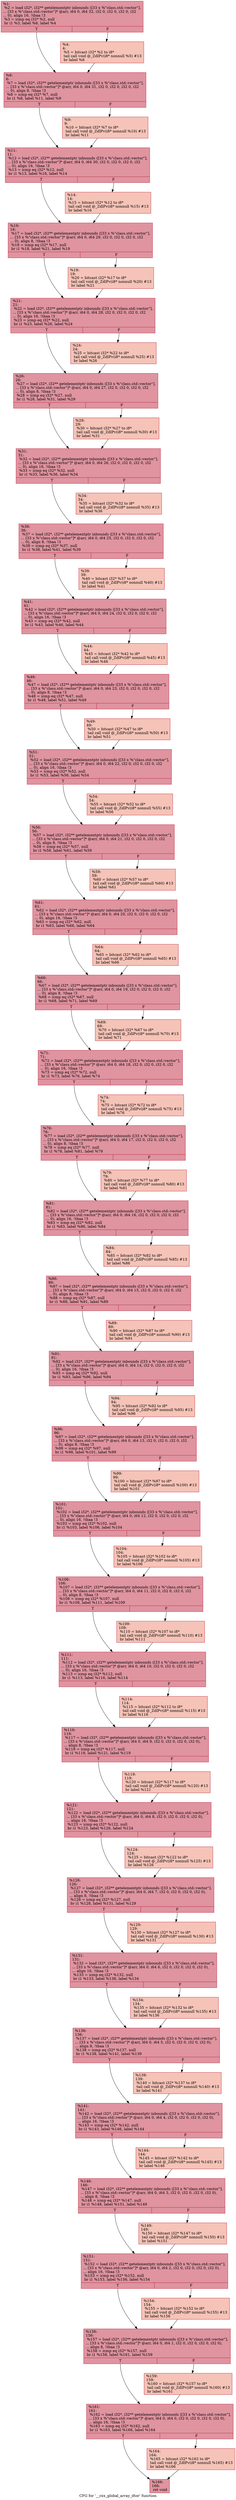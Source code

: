 digraph "CFG for '__cxx_global_array_dtor' function" {
	label="CFG for '__cxx_global_array_dtor' function";

	Node0x561c498473d0 [shape=record,color="#b70d28ff", style=filled, fillcolor="#b70d2870",label="{%1:\l  %2 = load i32*, i32** getelementptr inbounds ([33 x %\"class.std::vector\"],\l... [33 x %\"class.std::vector\"]* @arr, i64 0, i64 32, i32 0, i32 0, i32 0, i32\l... 0), align 16, !tbaa !3\l  %3 = icmp eq i32* %2, null\l  br i1 %3, label %6, label %4\l|{<s0>T|<s1>F}}"];
	Node0x561c498473d0:s0 -> Node0x561c498482a0;
	Node0x561c498473d0:s1 -> Node0x561c49848330;
	Node0x561c49848330 [shape=record,color="#b70d28ff", style=filled, fillcolor="#e8765c70",label="{%4:\l4:                                                \l  %5 = bitcast i32* %2 to i8*\l  tail call void @_ZdlPv(i8* nonnull %5) #13\l  br label %6\l}"];
	Node0x561c49848330 -> Node0x561c498482a0;
	Node0x561c498482a0 [shape=record,color="#b70d28ff", style=filled, fillcolor="#b70d2870",label="{%6:\l6:                                                \l  %7 = load i32*, i32** getelementptr inbounds ([33 x %\"class.std::vector\"],\l... [33 x %\"class.std::vector\"]* @arr, i64 0, i64 31, i32 0, i32 0, i32 0, i32\l... 0), align 8, !tbaa !3\l  %8 = icmp eq i32* %7, null\l  br i1 %8, label %11, label %9\l|{<s0>T|<s1>F}}"];
	Node0x561c498482a0:s0 -> Node0x561c49848470;
	Node0x561c498482a0:s1 -> Node0x561c498490a0;
	Node0x561c498490a0 [shape=record,color="#b70d28ff", style=filled, fillcolor="#e8765c70",label="{%9:\l9:                                                \l  %10 = bitcast i32* %7 to i8*\l  tail call void @_ZdlPv(i8* nonnull %10) #13\l  br label %11\l}"];
	Node0x561c498490a0 -> Node0x561c49848470;
	Node0x561c49848470 [shape=record,color="#b70d28ff", style=filled, fillcolor="#b70d2870",label="{%11:\l11:                                               \l  %12 = load i32*, i32** getelementptr inbounds ([33 x %\"class.std::vector\"],\l... [33 x %\"class.std::vector\"]* @arr, i64 0, i64 30, i32 0, i32 0, i32 0, i32\l... 0), align 16, !tbaa !3\l  %13 = icmp eq i32* %12, null\l  br i1 %13, label %16, label %14\l|{<s0>T|<s1>F}}"];
	Node0x561c49848470:s0 -> Node0x561c49849610;
	Node0x561c49848470:s1 -> Node0x561c49849660;
	Node0x561c49849660 [shape=record,color="#b70d28ff", style=filled, fillcolor="#e8765c70",label="{%14:\l14:                                               \l  %15 = bitcast i32* %12 to i8*\l  tail call void @_ZdlPv(i8* nonnull %15) #13\l  br label %16\l}"];
	Node0x561c49849660 -> Node0x561c49849610;
	Node0x561c49849610 [shape=record,color="#b70d28ff", style=filled, fillcolor="#b70d2870",label="{%16:\l16:                                               \l  %17 = load i32*, i32** getelementptr inbounds ([33 x %\"class.std::vector\"],\l... [33 x %\"class.std::vector\"]* @arr, i64 0, i64 29, i32 0, i32 0, i32 0, i32\l... 0), align 8, !tbaa !3\l  %18 = icmp eq i32* %17, null\l  br i1 %18, label %21, label %19\l|{<s0>T|<s1>F}}"];
	Node0x561c49849610:s0 -> Node0x561c49849c10;
	Node0x561c49849610:s1 -> Node0x561c49849c60;
	Node0x561c49849c60 [shape=record,color="#b70d28ff", style=filled, fillcolor="#e8765c70",label="{%19:\l19:                                               \l  %20 = bitcast i32* %17 to i8*\l  tail call void @_ZdlPv(i8* nonnull %20) #13\l  br label %21\l}"];
	Node0x561c49849c60 -> Node0x561c49849c10;
	Node0x561c49849c10 [shape=record,color="#b70d28ff", style=filled, fillcolor="#b70d2870",label="{%21:\l21:                                               \l  %22 = load i32*, i32** getelementptr inbounds ([33 x %\"class.std::vector\"],\l... [33 x %\"class.std::vector\"]* @arr, i64 0, i64 28, i32 0, i32 0, i32 0, i32\l... 0), align 16, !tbaa !3\l  %23 = icmp eq i32* %22, null\l  br i1 %23, label %26, label %24\l|{<s0>T|<s1>F}}"];
	Node0x561c49849c10:s0 -> Node0x561c4984a190;
	Node0x561c49849c10:s1 -> Node0x561c4984a1e0;
	Node0x561c4984a1e0 [shape=record,color="#b70d28ff", style=filled, fillcolor="#e8765c70",label="{%24:\l24:                                               \l  %25 = bitcast i32* %22 to i8*\l  tail call void @_ZdlPv(i8* nonnull %25) #13\l  br label %26\l}"];
	Node0x561c4984a1e0 -> Node0x561c4984a190;
	Node0x561c4984a190 [shape=record,color="#b70d28ff", style=filled, fillcolor="#b70d2870",label="{%26:\l26:                                               \l  %27 = load i32*, i32** getelementptr inbounds ([33 x %\"class.std::vector\"],\l... [33 x %\"class.std::vector\"]* @arr, i64 0, i64 27, i32 0, i32 0, i32 0, i32\l... 0), align 8, !tbaa !3\l  %28 = icmp eq i32* %27, null\l  br i1 %28, label %31, label %29\l|{<s0>T|<s1>F}}"];
	Node0x561c4984a190:s0 -> Node0x561c4984a710;
	Node0x561c4984a190:s1 -> Node0x561c4984a760;
	Node0x561c4984a760 [shape=record,color="#b70d28ff", style=filled, fillcolor="#e8765c70",label="{%29:\l29:                                               \l  %30 = bitcast i32* %27 to i8*\l  tail call void @_ZdlPv(i8* nonnull %30) #13\l  br label %31\l}"];
	Node0x561c4984a760 -> Node0x561c4984a710;
	Node0x561c4984a710 [shape=record,color="#b70d28ff", style=filled, fillcolor="#b70d2870",label="{%31:\l31:                                               \l  %32 = load i32*, i32** getelementptr inbounds ([33 x %\"class.std::vector\"],\l... [33 x %\"class.std::vector\"]* @arr, i64 0, i64 26, i32 0, i32 0, i32 0, i32\l... 0), align 16, !tbaa !3\l  %33 = icmp eq i32* %32, null\l  br i1 %33, label %36, label %34\l|{<s0>T|<s1>F}}"];
	Node0x561c4984a710:s0 -> Node0x561c4984aea0;
	Node0x561c4984a710:s1 -> Node0x561c4984aef0;
	Node0x561c4984aef0 [shape=record,color="#b70d28ff", style=filled, fillcolor="#e8765c70",label="{%34:\l34:                                               \l  %35 = bitcast i32* %32 to i8*\l  tail call void @_ZdlPv(i8* nonnull %35) #13\l  br label %36\l}"];
	Node0x561c4984aef0 -> Node0x561c4984aea0;
	Node0x561c4984aea0 [shape=record,color="#b70d28ff", style=filled, fillcolor="#b70d2870",label="{%36:\l36:                                               \l  %37 = load i32*, i32** getelementptr inbounds ([33 x %\"class.std::vector\"],\l... [33 x %\"class.std::vector\"]* @arr, i64 0, i64 25, i32 0, i32 0, i32 0, i32\l... 0), align 8, !tbaa !3\l  %38 = icmp eq i32* %37, null\l  br i1 %38, label %41, label %39\l|{<s0>T|<s1>F}}"];
	Node0x561c4984aea0:s0 -> Node0x561c4984b310;
	Node0x561c4984aea0:s1 -> Node0x561c4984b360;
	Node0x561c4984b360 [shape=record,color="#b70d28ff", style=filled, fillcolor="#e8765c70",label="{%39:\l39:                                               \l  %40 = bitcast i32* %37 to i8*\l  tail call void @_ZdlPv(i8* nonnull %40) #13\l  br label %41\l}"];
	Node0x561c4984b360 -> Node0x561c4984b310;
	Node0x561c4984b310 [shape=record,color="#b70d28ff", style=filled, fillcolor="#b70d2870",label="{%41:\l41:                                               \l  %42 = load i32*, i32** getelementptr inbounds ([33 x %\"class.std::vector\"],\l... [33 x %\"class.std::vector\"]* @arr, i64 0, i64 24, i32 0, i32 0, i32 0, i32\l... 0), align 16, !tbaa !3\l  %43 = icmp eq i32* %42, null\l  br i1 %43, label %46, label %44\l|{<s0>T|<s1>F}}"];
	Node0x561c4984b310:s0 -> Node0x561c4984b890;
	Node0x561c4984b310:s1 -> Node0x561c4984b8e0;
	Node0x561c4984b8e0 [shape=record,color="#b70d28ff", style=filled, fillcolor="#e8765c70",label="{%44:\l44:                                               \l  %45 = bitcast i32* %42 to i8*\l  tail call void @_ZdlPv(i8* nonnull %45) #13\l  br label %46\l}"];
	Node0x561c4984b8e0 -> Node0x561c4984b890;
	Node0x561c4984b890 [shape=record,color="#b70d28ff", style=filled, fillcolor="#b70d2870",label="{%46:\l46:                                               \l  %47 = load i32*, i32** getelementptr inbounds ([33 x %\"class.std::vector\"],\l... [33 x %\"class.std::vector\"]* @arr, i64 0, i64 23, i32 0, i32 0, i32 0, i32\l... 0), align 8, !tbaa !3\l  %48 = icmp eq i32* %47, null\l  br i1 %48, label %51, label %49\l|{<s0>T|<s1>F}}"];
	Node0x561c4984b890:s0 -> Node0x561c4984be10;
	Node0x561c4984b890:s1 -> Node0x561c4984be60;
	Node0x561c4984be60 [shape=record,color="#b70d28ff", style=filled, fillcolor="#e8765c70",label="{%49:\l49:                                               \l  %50 = bitcast i32* %47 to i8*\l  tail call void @_ZdlPv(i8* nonnull %50) #13\l  br label %51\l}"];
	Node0x561c4984be60 -> Node0x561c4984be10;
	Node0x561c4984be10 [shape=record,color="#b70d28ff", style=filled, fillcolor="#b70d2870",label="{%51:\l51:                                               \l  %52 = load i32*, i32** getelementptr inbounds ([33 x %\"class.std::vector\"],\l... [33 x %\"class.std::vector\"]* @arr, i64 0, i64 22, i32 0, i32 0, i32 0, i32\l... 0), align 16, !tbaa !3\l  %53 = icmp eq i32* %52, null\l  br i1 %53, label %56, label %54\l|{<s0>T|<s1>F}}"];
	Node0x561c4984be10:s0 -> Node0x561c4984c390;
	Node0x561c4984be10:s1 -> Node0x561c4984c3e0;
	Node0x561c4984c3e0 [shape=record,color="#b70d28ff", style=filled, fillcolor="#e8765c70",label="{%54:\l54:                                               \l  %55 = bitcast i32* %52 to i8*\l  tail call void @_ZdlPv(i8* nonnull %55) #13\l  br label %56\l}"];
	Node0x561c4984c3e0 -> Node0x561c4984c390;
	Node0x561c4984c390 [shape=record,color="#b70d28ff", style=filled, fillcolor="#b70d2870",label="{%56:\l56:                                               \l  %57 = load i32*, i32** getelementptr inbounds ([33 x %\"class.std::vector\"],\l... [33 x %\"class.std::vector\"]* @arr, i64 0, i64 21, i32 0, i32 0, i32 0, i32\l... 0), align 8, !tbaa !3\l  %58 = icmp eq i32* %57, null\l  br i1 %58, label %61, label %59\l|{<s0>T|<s1>F}}"];
	Node0x561c4984c390:s0 -> Node0x561c4984c910;
	Node0x561c4984c390:s1 -> Node0x561c4984c960;
	Node0x561c4984c960 [shape=record,color="#b70d28ff", style=filled, fillcolor="#e8765c70",label="{%59:\l59:                                               \l  %60 = bitcast i32* %57 to i8*\l  tail call void @_ZdlPv(i8* nonnull %60) #13\l  br label %61\l}"];
	Node0x561c4984c960 -> Node0x561c4984c910;
	Node0x561c4984c910 [shape=record,color="#b70d28ff", style=filled, fillcolor="#b70d2870",label="{%61:\l61:                                               \l  %62 = load i32*, i32** getelementptr inbounds ([33 x %\"class.std::vector\"],\l... [33 x %\"class.std::vector\"]* @arr, i64 0, i64 20, i32 0, i32 0, i32 0, i32\l... 0), align 16, !tbaa !3\l  %63 = icmp eq i32* %62, null\l  br i1 %63, label %66, label %64\l|{<s0>T|<s1>F}}"];
	Node0x561c4984c910:s0 -> Node0x561c4984ce90;
	Node0x561c4984c910:s1 -> Node0x561c4984cee0;
	Node0x561c4984cee0 [shape=record,color="#b70d28ff", style=filled, fillcolor="#e8765c70",label="{%64:\l64:                                               \l  %65 = bitcast i32* %62 to i8*\l  tail call void @_ZdlPv(i8* nonnull %65) #13\l  br label %66\l}"];
	Node0x561c4984cee0 -> Node0x561c4984ce90;
	Node0x561c4984ce90 [shape=record,color="#b70d28ff", style=filled, fillcolor="#b70d2870",label="{%66:\l66:                                               \l  %67 = load i32*, i32** getelementptr inbounds ([33 x %\"class.std::vector\"],\l... [33 x %\"class.std::vector\"]* @arr, i64 0, i64 19, i32 0, i32 0, i32 0, i32\l... 0), align 8, !tbaa !3\l  %68 = icmp eq i32* %67, null\l  br i1 %68, label %71, label %69\l|{<s0>T|<s1>F}}"];
	Node0x561c4984ce90:s0 -> Node0x561c4984d820;
	Node0x561c4984ce90:s1 -> Node0x561c4984d870;
	Node0x561c4984d870 [shape=record,color="#b70d28ff", style=filled, fillcolor="#e8765c70",label="{%69:\l69:                                               \l  %70 = bitcast i32* %67 to i8*\l  tail call void @_ZdlPv(i8* nonnull %70) #13\l  br label %71\l}"];
	Node0x561c4984d870 -> Node0x561c4984d820;
	Node0x561c4984d820 [shape=record,color="#b70d28ff", style=filled, fillcolor="#b70d2870",label="{%71:\l71:                                               \l  %72 = load i32*, i32** getelementptr inbounds ([33 x %\"class.std::vector\"],\l... [33 x %\"class.std::vector\"]* @arr, i64 0, i64 18, i32 0, i32 0, i32 0, i32\l... 0), align 16, !tbaa !3\l  %73 = icmp eq i32* %72, null\l  br i1 %73, label %76, label %74\l|{<s0>T|<s1>F}}"];
	Node0x561c4984d820:s0 -> Node0x561c4984dda0;
	Node0x561c4984d820:s1 -> Node0x561c4984ddf0;
	Node0x561c4984ddf0 [shape=record,color="#b70d28ff", style=filled, fillcolor="#e8765c70",label="{%74:\l74:                                               \l  %75 = bitcast i32* %72 to i8*\l  tail call void @_ZdlPv(i8* nonnull %75) #13\l  br label %76\l}"];
	Node0x561c4984ddf0 -> Node0x561c4984dda0;
	Node0x561c4984dda0 [shape=record,color="#b70d28ff", style=filled, fillcolor="#b70d2870",label="{%76:\l76:                                               \l  %77 = load i32*, i32** getelementptr inbounds ([33 x %\"class.std::vector\"],\l... [33 x %\"class.std::vector\"]* @arr, i64 0, i64 17, i32 0, i32 0, i32 0, i32\l... 0), align 8, !tbaa !3\l  %78 = icmp eq i32* %77, null\l  br i1 %78, label %81, label %79\l|{<s0>T|<s1>F}}"];
	Node0x561c4984dda0:s0 -> Node0x561c4984e320;
	Node0x561c4984dda0:s1 -> Node0x561c4984e370;
	Node0x561c4984e370 [shape=record,color="#b70d28ff", style=filled, fillcolor="#e8765c70",label="{%79:\l79:                                               \l  %80 = bitcast i32* %77 to i8*\l  tail call void @_ZdlPv(i8* nonnull %80) #13\l  br label %81\l}"];
	Node0x561c4984e370 -> Node0x561c4984e320;
	Node0x561c4984e320 [shape=record,color="#b70d28ff", style=filled, fillcolor="#b70d2870",label="{%81:\l81:                                               \l  %82 = load i32*, i32** getelementptr inbounds ([33 x %\"class.std::vector\"],\l... [33 x %\"class.std::vector\"]* @arr, i64 0, i64 16, i32 0, i32 0, i32 0, i32\l... 0), align 16, !tbaa !3\l  %83 = icmp eq i32* %82, null\l  br i1 %83, label %86, label %84\l|{<s0>T|<s1>F}}"];
	Node0x561c4984e320:s0 -> Node0x561c4984e8a0;
	Node0x561c4984e320:s1 -> Node0x561c4984e8f0;
	Node0x561c4984e8f0 [shape=record,color="#b70d28ff", style=filled, fillcolor="#e8765c70",label="{%84:\l84:                                               \l  %85 = bitcast i32* %82 to i8*\l  tail call void @_ZdlPv(i8* nonnull %85) #13\l  br label %86\l}"];
	Node0x561c4984e8f0 -> Node0x561c4984e8a0;
	Node0x561c4984e8a0 [shape=record,color="#b70d28ff", style=filled, fillcolor="#b70d2870",label="{%86:\l86:                                               \l  %87 = load i32*, i32** getelementptr inbounds ([33 x %\"class.std::vector\"],\l... [33 x %\"class.std::vector\"]* @arr, i64 0, i64 15, i32 0, i32 0, i32 0, i32\l... 0), align 8, !tbaa !3\l  %88 = icmp eq i32* %87, null\l  br i1 %88, label %91, label %89\l|{<s0>T|<s1>F}}"];
	Node0x561c4984e8a0:s0 -> Node0x561c4984ee20;
	Node0x561c4984e8a0:s1 -> Node0x561c4984ee70;
	Node0x561c4984ee70 [shape=record,color="#b70d28ff", style=filled, fillcolor="#e8765c70",label="{%89:\l89:                                               \l  %90 = bitcast i32* %87 to i8*\l  tail call void @_ZdlPv(i8* nonnull %90) #13\l  br label %91\l}"];
	Node0x561c4984ee70 -> Node0x561c4984ee20;
	Node0x561c4984ee20 [shape=record,color="#b70d28ff", style=filled, fillcolor="#b70d2870",label="{%91:\l91:                                               \l  %92 = load i32*, i32** getelementptr inbounds ([33 x %\"class.std::vector\"],\l... [33 x %\"class.std::vector\"]* @arr, i64 0, i64 14, i32 0, i32 0, i32 0, i32\l... 0), align 16, !tbaa !3\l  %93 = icmp eq i32* %92, null\l  br i1 %93, label %96, label %94\l|{<s0>T|<s1>F}}"];
	Node0x561c4984ee20:s0 -> Node0x561c4984f3a0;
	Node0x561c4984ee20:s1 -> Node0x561c4984f3f0;
	Node0x561c4984f3f0 [shape=record,color="#b70d28ff", style=filled, fillcolor="#e8765c70",label="{%94:\l94:                                               \l  %95 = bitcast i32* %92 to i8*\l  tail call void @_ZdlPv(i8* nonnull %95) #13\l  br label %96\l}"];
	Node0x561c4984f3f0 -> Node0x561c4984f3a0;
	Node0x561c4984f3a0 [shape=record,color="#b70d28ff", style=filled, fillcolor="#b70d2870",label="{%96:\l96:                                               \l  %97 = load i32*, i32** getelementptr inbounds ([33 x %\"class.std::vector\"],\l... [33 x %\"class.std::vector\"]* @arr, i64 0, i64 13, i32 0, i32 0, i32 0, i32\l... 0), align 8, !tbaa !3\l  %98 = icmp eq i32* %97, null\l  br i1 %98, label %101, label %99\l|{<s0>T|<s1>F}}"];
	Node0x561c4984f3a0:s0 -> Node0x561c4984f920;
	Node0x561c4984f3a0:s1 -> Node0x561c4984f970;
	Node0x561c4984f970 [shape=record,color="#b70d28ff", style=filled, fillcolor="#e8765c70",label="{%99:\l99:                                               \l  %100 = bitcast i32* %97 to i8*\l  tail call void @_ZdlPv(i8* nonnull %100) #13\l  br label %101\l}"];
	Node0x561c4984f970 -> Node0x561c4984f920;
	Node0x561c4984f920 [shape=record,color="#b70d28ff", style=filled, fillcolor="#b70d2870",label="{%101:\l101:                                              \l  %102 = load i32*, i32** getelementptr inbounds ([33 x %\"class.std::vector\"],\l... [33 x %\"class.std::vector\"]* @arr, i64 0, i64 12, i32 0, i32 0, i32 0, i32\l... 0), align 16, !tbaa !3\l  %103 = icmp eq i32* %102, null\l  br i1 %103, label %106, label %104\l|{<s0>T|<s1>F}}"];
	Node0x561c4984f920:s0 -> Node0x561c4984fea0;
	Node0x561c4984f920:s1 -> Node0x561c4984fef0;
	Node0x561c4984fef0 [shape=record,color="#b70d28ff", style=filled, fillcolor="#e8765c70",label="{%104:\l104:                                              \l  %105 = bitcast i32* %102 to i8*\l  tail call void @_ZdlPv(i8* nonnull %105) #13\l  br label %106\l}"];
	Node0x561c4984fef0 -> Node0x561c4984fea0;
	Node0x561c4984fea0 [shape=record,color="#b70d28ff", style=filled, fillcolor="#b70d2870",label="{%106:\l106:                                              \l  %107 = load i32*, i32** getelementptr inbounds ([33 x %\"class.std::vector\"],\l... [33 x %\"class.std::vector\"]* @arr, i64 0, i64 11, i32 0, i32 0, i32 0, i32\l... 0), align 8, !tbaa !3\l  %108 = icmp eq i32* %107, null\l  br i1 %108, label %111, label %109\l|{<s0>T|<s1>F}}"];
	Node0x561c4984fea0:s0 -> Node0x561c49850420;
	Node0x561c4984fea0:s1 -> Node0x561c49850470;
	Node0x561c49850470 [shape=record,color="#b70d28ff", style=filled, fillcolor="#e8765c70",label="{%109:\l109:                                              \l  %110 = bitcast i32* %107 to i8*\l  tail call void @_ZdlPv(i8* nonnull %110) #13\l  br label %111\l}"];
	Node0x561c49850470 -> Node0x561c49850420;
	Node0x561c49850420 [shape=record,color="#b70d28ff", style=filled, fillcolor="#b70d2870",label="{%111:\l111:                                              \l  %112 = load i32*, i32** getelementptr inbounds ([33 x %\"class.std::vector\"],\l... [33 x %\"class.std::vector\"]* @arr, i64 0, i64 10, i32 0, i32 0, i32 0, i32\l... 0), align 16, !tbaa !3\l  %113 = icmp eq i32* %112, null\l  br i1 %113, label %116, label %114\l|{<s0>T|<s1>F}}"];
	Node0x561c49850420:s0 -> Node0x561c498509a0;
	Node0x561c49850420:s1 -> Node0x561c498509f0;
	Node0x561c498509f0 [shape=record,color="#b70d28ff", style=filled, fillcolor="#e8765c70",label="{%114:\l114:                                              \l  %115 = bitcast i32* %112 to i8*\l  tail call void @_ZdlPv(i8* nonnull %115) #13\l  br label %116\l}"];
	Node0x561c498509f0 -> Node0x561c498509a0;
	Node0x561c498509a0 [shape=record,color="#b70d28ff", style=filled, fillcolor="#b70d2870",label="{%116:\l116:                                              \l  %117 = load i32*, i32** getelementptr inbounds ([33 x %\"class.std::vector\"],\l... [33 x %\"class.std::vector\"]* @arr, i64 0, i64 9, i32 0, i32 0, i32 0, i32 0),\l... align 8, !tbaa !3\l  %118 = icmp eq i32* %117, null\l  br i1 %118, label %121, label %119\l|{<s0>T|<s1>F}}"];
	Node0x561c498509a0:s0 -> Node0x561c49850f20;
	Node0x561c498509a0:s1 -> Node0x561c49850f70;
	Node0x561c49850f70 [shape=record,color="#b70d28ff", style=filled, fillcolor="#e8765c70",label="{%119:\l119:                                              \l  %120 = bitcast i32* %117 to i8*\l  tail call void @_ZdlPv(i8* nonnull %120) #13\l  br label %121\l}"];
	Node0x561c49850f70 -> Node0x561c49850f20;
	Node0x561c49850f20 [shape=record,color="#b70d28ff", style=filled, fillcolor="#b70d2870",label="{%121:\l121:                                              \l  %122 = load i32*, i32** getelementptr inbounds ([33 x %\"class.std::vector\"],\l... [33 x %\"class.std::vector\"]* @arr, i64 0, i64 8, i32 0, i32 0, i32 0, i32 0),\l... align 16, !tbaa !3\l  %123 = icmp eq i32* %122, null\l  br i1 %123, label %126, label %124\l|{<s0>T|<s1>F}}"];
	Node0x561c49850f20:s0 -> Node0x561c498514a0;
	Node0x561c49850f20:s1 -> Node0x561c498514f0;
	Node0x561c498514f0 [shape=record,color="#b70d28ff", style=filled, fillcolor="#e8765c70",label="{%124:\l124:                                              \l  %125 = bitcast i32* %122 to i8*\l  tail call void @_ZdlPv(i8* nonnull %125) #13\l  br label %126\l}"];
	Node0x561c498514f0 -> Node0x561c498514a0;
	Node0x561c498514a0 [shape=record,color="#b70d28ff", style=filled, fillcolor="#b70d2870",label="{%126:\l126:                                              \l  %127 = load i32*, i32** getelementptr inbounds ([33 x %\"class.std::vector\"],\l... [33 x %\"class.std::vector\"]* @arr, i64 0, i64 7, i32 0, i32 0, i32 0, i32 0),\l... align 8, !tbaa !3\l  %128 = icmp eq i32* %127, null\l  br i1 %128, label %131, label %129\l|{<s0>T|<s1>F}}"];
	Node0x561c498514a0:s0 -> Node0x561c49852230;
	Node0x561c498514a0:s1 -> Node0x561c49852280;
	Node0x561c49852280 [shape=record,color="#b70d28ff", style=filled, fillcolor="#e8765c70",label="{%129:\l129:                                              \l  %130 = bitcast i32* %127 to i8*\l  tail call void @_ZdlPv(i8* nonnull %130) #13\l  br label %131\l}"];
	Node0x561c49852280 -> Node0x561c49852230;
	Node0x561c49852230 [shape=record,color="#b70d28ff", style=filled, fillcolor="#b70d2870",label="{%131:\l131:                                              \l  %132 = load i32*, i32** getelementptr inbounds ([33 x %\"class.std::vector\"],\l... [33 x %\"class.std::vector\"]* @arr, i64 0, i64 6, i32 0, i32 0, i32 0, i32 0),\l... align 16, !tbaa !3\l  %133 = icmp eq i32* %132, null\l  br i1 %133, label %136, label %134\l|{<s0>T|<s1>F}}"];
	Node0x561c49852230:s0 -> Node0x561c498527b0;
	Node0x561c49852230:s1 -> Node0x561c49852800;
	Node0x561c49852800 [shape=record,color="#b70d28ff", style=filled, fillcolor="#e8765c70",label="{%134:\l134:                                              \l  %135 = bitcast i32* %132 to i8*\l  tail call void @_ZdlPv(i8* nonnull %135) #13\l  br label %136\l}"];
	Node0x561c49852800 -> Node0x561c498527b0;
	Node0x561c498527b0 [shape=record,color="#b70d28ff", style=filled, fillcolor="#b70d2870",label="{%136:\l136:                                              \l  %137 = load i32*, i32** getelementptr inbounds ([33 x %\"class.std::vector\"],\l... [33 x %\"class.std::vector\"]* @arr, i64 0, i64 5, i32 0, i32 0, i32 0, i32 0),\l... align 8, !tbaa !3\l  %138 = icmp eq i32* %137, null\l  br i1 %138, label %141, label %139\l|{<s0>T|<s1>F}}"];
	Node0x561c498527b0:s0 -> Node0x561c49852d30;
	Node0x561c498527b0:s1 -> Node0x561c49852d80;
	Node0x561c49852d80 [shape=record,color="#b70d28ff", style=filled, fillcolor="#e8765c70",label="{%139:\l139:                                              \l  %140 = bitcast i32* %137 to i8*\l  tail call void @_ZdlPv(i8* nonnull %140) #13\l  br label %141\l}"];
	Node0x561c49852d80 -> Node0x561c49852d30;
	Node0x561c49852d30 [shape=record,color="#b70d28ff", style=filled, fillcolor="#b70d2870",label="{%141:\l141:                                              \l  %142 = load i32*, i32** getelementptr inbounds ([33 x %\"class.std::vector\"],\l... [33 x %\"class.std::vector\"]* @arr, i64 0, i64 4, i32 0, i32 0, i32 0, i32 0),\l... align 16, !tbaa !3\l  %143 = icmp eq i32* %142, null\l  br i1 %143, label %146, label %144\l|{<s0>T|<s1>F}}"];
	Node0x561c49852d30:s0 -> Node0x561c498532b0;
	Node0x561c49852d30:s1 -> Node0x561c49853300;
	Node0x561c49853300 [shape=record,color="#b70d28ff", style=filled, fillcolor="#e8765c70",label="{%144:\l144:                                              \l  %145 = bitcast i32* %142 to i8*\l  tail call void @_ZdlPv(i8* nonnull %145) #13\l  br label %146\l}"];
	Node0x561c49853300 -> Node0x561c498532b0;
	Node0x561c498532b0 [shape=record,color="#b70d28ff", style=filled, fillcolor="#b70d2870",label="{%146:\l146:                                              \l  %147 = load i32*, i32** getelementptr inbounds ([33 x %\"class.std::vector\"],\l... [33 x %\"class.std::vector\"]* @arr, i64 0, i64 3, i32 0, i32 0, i32 0, i32 0),\l... align 8, !tbaa !3\l  %148 = icmp eq i32* %147, null\l  br i1 %148, label %151, label %149\l|{<s0>T|<s1>F}}"];
	Node0x561c498532b0:s0 -> Node0x561c49853830;
	Node0x561c498532b0:s1 -> Node0x561c49853880;
	Node0x561c49853880 [shape=record,color="#b70d28ff", style=filled, fillcolor="#e8765c70",label="{%149:\l149:                                              \l  %150 = bitcast i32* %147 to i8*\l  tail call void @_ZdlPv(i8* nonnull %150) #13\l  br label %151\l}"];
	Node0x561c49853880 -> Node0x561c49853830;
	Node0x561c49853830 [shape=record,color="#b70d28ff", style=filled, fillcolor="#b70d2870",label="{%151:\l151:                                              \l  %152 = load i32*, i32** getelementptr inbounds ([33 x %\"class.std::vector\"],\l... [33 x %\"class.std::vector\"]* @arr, i64 0, i64 2, i32 0, i32 0, i32 0, i32 0),\l... align 16, !tbaa !3\l  %153 = icmp eq i32* %152, null\l  br i1 %153, label %156, label %154\l|{<s0>T|<s1>F}}"];
	Node0x561c49853830:s0 -> Node0x561c49853db0;
	Node0x561c49853830:s1 -> Node0x561c49853e00;
	Node0x561c49853e00 [shape=record,color="#b70d28ff", style=filled, fillcolor="#e8765c70",label="{%154:\l154:                                              \l  %155 = bitcast i32* %152 to i8*\l  tail call void @_ZdlPv(i8* nonnull %155) #13\l  br label %156\l}"];
	Node0x561c49853e00 -> Node0x561c49853db0;
	Node0x561c49853db0 [shape=record,color="#b70d28ff", style=filled, fillcolor="#b70d2870",label="{%156:\l156:                                              \l  %157 = load i32*, i32** getelementptr inbounds ([33 x %\"class.std::vector\"],\l... [33 x %\"class.std::vector\"]* @arr, i64 0, i64 1, i32 0, i32 0, i32 0, i32 0),\l... align 8, !tbaa !3\l  %158 = icmp eq i32* %157, null\l  br i1 %158, label %161, label %159\l|{<s0>T|<s1>F}}"];
	Node0x561c49853db0:s0 -> Node0x561c49854330;
	Node0x561c49853db0:s1 -> Node0x561c49854380;
	Node0x561c49854380 [shape=record,color="#b70d28ff", style=filled, fillcolor="#e8765c70",label="{%159:\l159:                                              \l  %160 = bitcast i32* %157 to i8*\l  tail call void @_ZdlPv(i8* nonnull %160) #13\l  br label %161\l}"];
	Node0x561c49854380 -> Node0x561c49854330;
	Node0x561c49854330 [shape=record,color="#b70d28ff", style=filled, fillcolor="#b70d2870",label="{%161:\l161:                                              \l  %162 = load i32*, i32** getelementptr inbounds ([33 x %\"class.std::vector\"],\l... [33 x %\"class.std::vector\"]* @arr, i64 0, i64 0, i32 0, i32 0, i32 0, i32 0),\l... align 16, !tbaa !3\l  %163 = icmp eq i32* %162, null\l  br i1 %163, label %166, label %164\l|{<s0>T|<s1>F}}"];
	Node0x561c49854330:s0 -> Node0x561c49854880;
	Node0x561c49854330:s1 -> Node0x561c498548d0;
	Node0x561c498548d0 [shape=record,color="#b70d28ff", style=filled, fillcolor="#e8765c70",label="{%164:\l164:                                              \l  %165 = bitcast i32* %162 to i8*\l  tail call void @_ZdlPv(i8* nonnull %165) #13\l  br label %166\l}"];
	Node0x561c498548d0 -> Node0x561c49854880;
	Node0x561c49854880 [shape=record,color="#b70d28ff", style=filled, fillcolor="#b70d2870",label="{%166:\l166:                                              \l  ret void\l}"];
}
